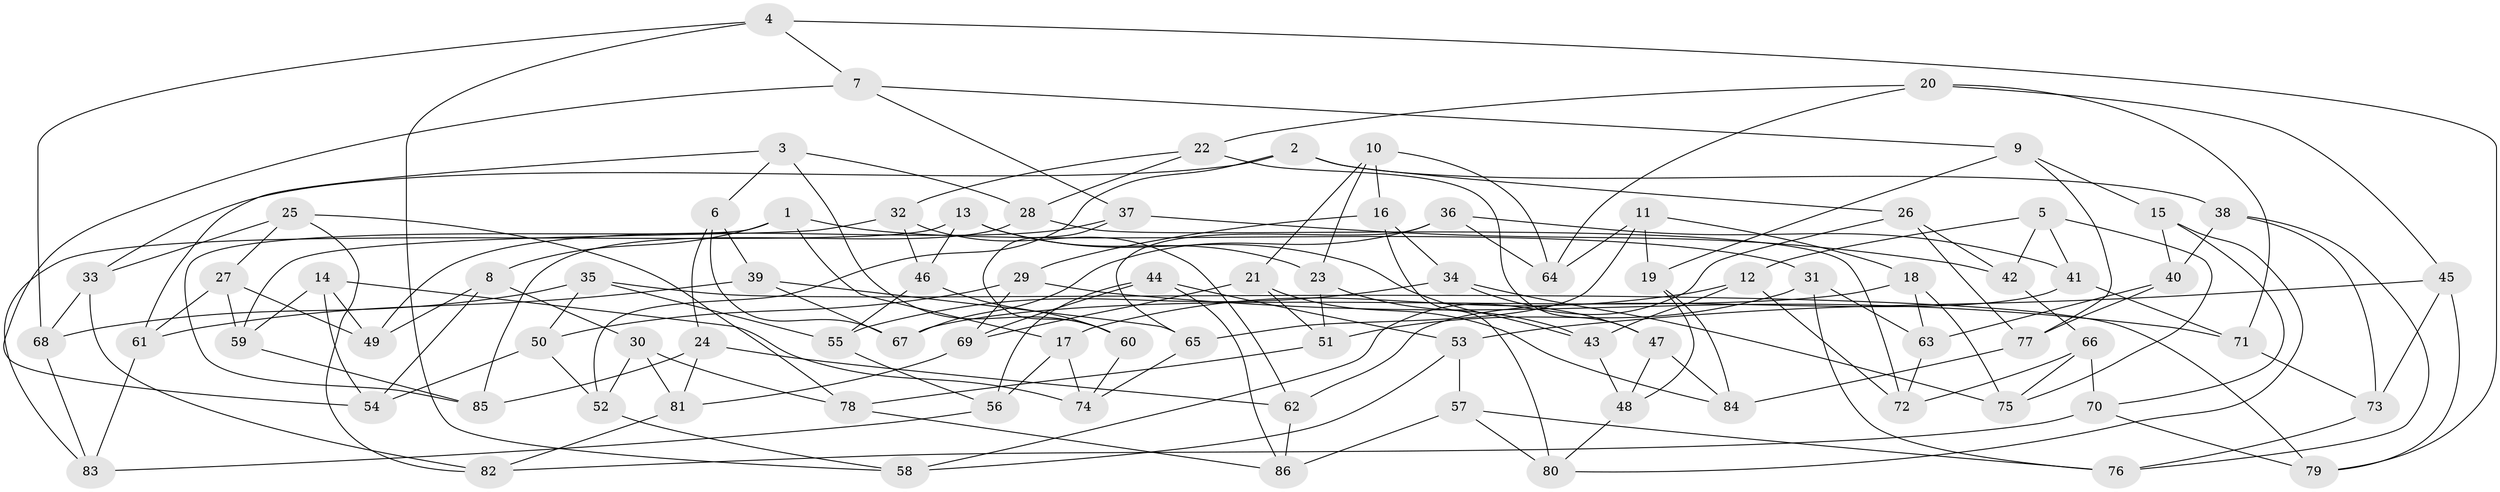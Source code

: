 // coarse degree distribution, {6: 0.34285714285714286, 5: 0.2571428571428571, 4: 0.17142857142857143, 7: 0.2, 8: 0.02857142857142857}
// Generated by graph-tools (version 1.1) at 2025/38/03/04/25 23:38:15]
// undirected, 86 vertices, 172 edges
graph export_dot {
  node [color=gray90,style=filled];
  1;
  2;
  3;
  4;
  5;
  6;
  7;
  8;
  9;
  10;
  11;
  12;
  13;
  14;
  15;
  16;
  17;
  18;
  19;
  20;
  21;
  22;
  23;
  24;
  25;
  26;
  27;
  28;
  29;
  30;
  31;
  32;
  33;
  34;
  35;
  36;
  37;
  38;
  39;
  40;
  41;
  42;
  43;
  44;
  45;
  46;
  47;
  48;
  49;
  50;
  51;
  52;
  53;
  54;
  55;
  56;
  57;
  58;
  59;
  60;
  61;
  62;
  63;
  64;
  65;
  66;
  67;
  68;
  69;
  70;
  71;
  72;
  73;
  74;
  75;
  76;
  77;
  78;
  79;
  80;
  81;
  82;
  83;
  84;
  85;
  86;
  1 -- 8;
  1 -- 17;
  1 -- 85;
  1 -- 31;
  2 -- 33;
  2 -- 38;
  2 -- 52;
  2 -- 26;
  3 -- 61;
  3 -- 6;
  3 -- 28;
  3 -- 60;
  4 -- 68;
  4 -- 58;
  4 -- 7;
  4 -- 79;
  5 -- 42;
  5 -- 41;
  5 -- 75;
  5 -- 12;
  6 -- 67;
  6 -- 39;
  6 -- 24;
  7 -- 9;
  7 -- 37;
  7 -- 54;
  8 -- 30;
  8 -- 54;
  8 -- 49;
  9 -- 77;
  9 -- 15;
  9 -- 19;
  10 -- 21;
  10 -- 64;
  10 -- 23;
  10 -- 16;
  11 -- 18;
  11 -- 65;
  11 -- 64;
  11 -- 19;
  12 -- 72;
  12 -- 43;
  12 -- 17;
  13 -- 46;
  13 -- 43;
  13 -- 23;
  13 -- 83;
  14 -- 59;
  14 -- 54;
  14 -- 49;
  14 -- 74;
  15 -- 80;
  15 -- 70;
  15 -- 40;
  16 -- 80;
  16 -- 29;
  16 -- 34;
  17 -- 74;
  17 -- 56;
  18 -- 67;
  18 -- 63;
  18 -- 75;
  19 -- 84;
  19 -- 48;
  20 -- 22;
  20 -- 45;
  20 -- 71;
  20 -- 64;
  21 -- 69;
  21 -- 51;
  21 -- 84;
  22 -- 47;
  22 -- 28;
  22 -- 32;
  23 -- 43;
  23 -- 51;
  24 -- 62;
  24 -- 85;
  24 -- 81;
  25 -- 82;
  25 -- 78;
  25 -- 33;
  25 -- 27;
  26 -- 58;
  26 -- 42;
  26 -- 77;
  27 -- 61;
  27 -- 59;
  27 -- 49;
  28 -- 85;
  28 -- 72;
  29 -- 71;
  29 -- 69;
  29 -- 50;
  30 -- 52;
  30 -- 78;
  30 -- 81;
  31 -- 51;
  31 -- 76;
  31 -- 63;
  32 -- 59;
  32 -- 62;
  32 -- 46;
  33 -- 68;
  33 -- 82;
  34 -- 47;
  34 -- 55;
  34 -- 75;
  35 -- 68;
  35 -- 79;
  35 -- 50;
  35 -- 55;
  36 -- 41;
  36 -- 67;
  36 -- 65;
  36 -- 64;
  37 -- 60;
  37 -- 49;
  37 -- 42;
  38 -- 40;
  38 -- 73;
  38 -- 76;
  39 -- 61;
  39 -- 65;
  39 -- 67;
  40 -- 77;
  40 -- 63;
  41 -- 71;
  41 -- 62;
  42 -- 66;
  43 -- 48;
  44 -- 86;
  44 -- 69;
  44 -- 56;
  44 -- 53;
  45 -- 79;
  45 -- 73;
  45 -- 53;
  46 -- 55;
  46 -- 60;
  47 -- 84;
  47 -- 48;
  48 -- 80;
  50 -- 54;
  50 -- 52;
  51 -- 78;
  52 -- 58;
  53 -- 58;
  53 -- 57;
  55 -- 56;
  56 -- 83;
  57 -- 86;
  57 -- 80;
  57 -- 76;
  59 -- 85;
  60 -- 74;
  61 -- 83;
  62 -- 86;
  63 -- 72;
  65 -- 74;
  66 -- 75;
  66 -- 72;
  66 -- 70;
  68 -- 83;
  69 -- 81;
  70 -- 82;
  70 -- 79;
  71 -- 73;
  73 -- 76;
  77 -- 84;
  78 -- 86;
  81 -- 82;
}
